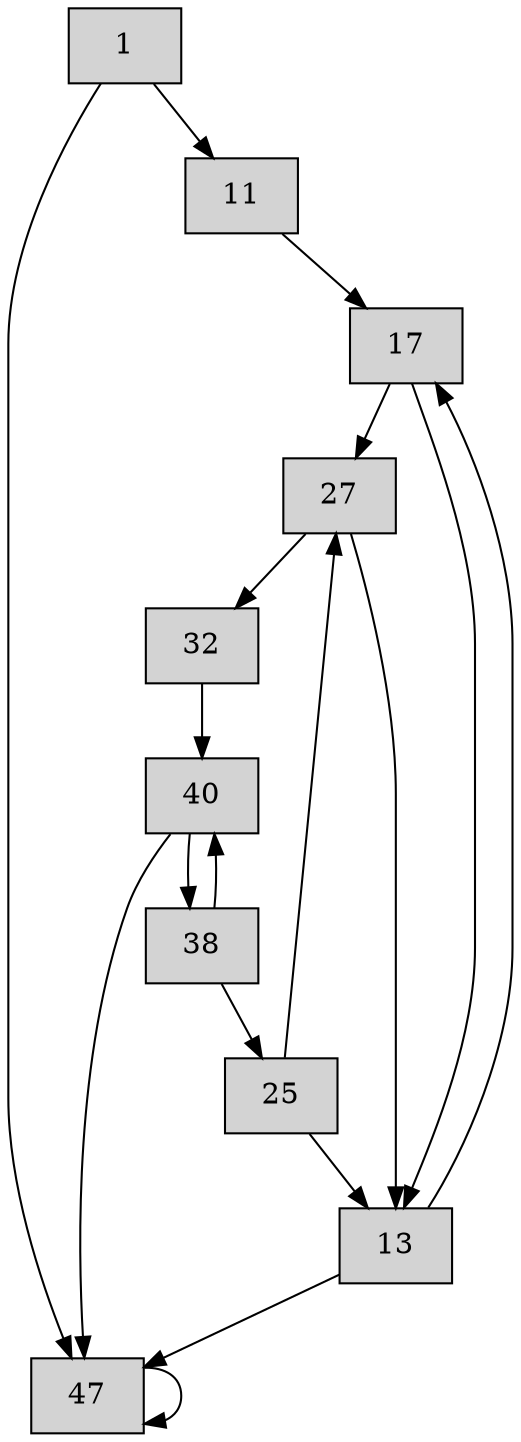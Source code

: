 digraph CFG {
    node[shape=box, style=filled];

    "1" -> "47";
    "1" -> "11";

    "11" -> "17";

    "13" -> "47";
    "13" -> "17";

    "17" -> "27";
    "17" -> "13";

    "25" -> "27";
    "25" -> "13";

    "27" -> "32";
    "27" -> "13";

    "32" -> "40";

    "38" -> "40";
    "38" -> "25";

    "40" -> "47";
    "40" -> "38";

    "47" -> "47";
}